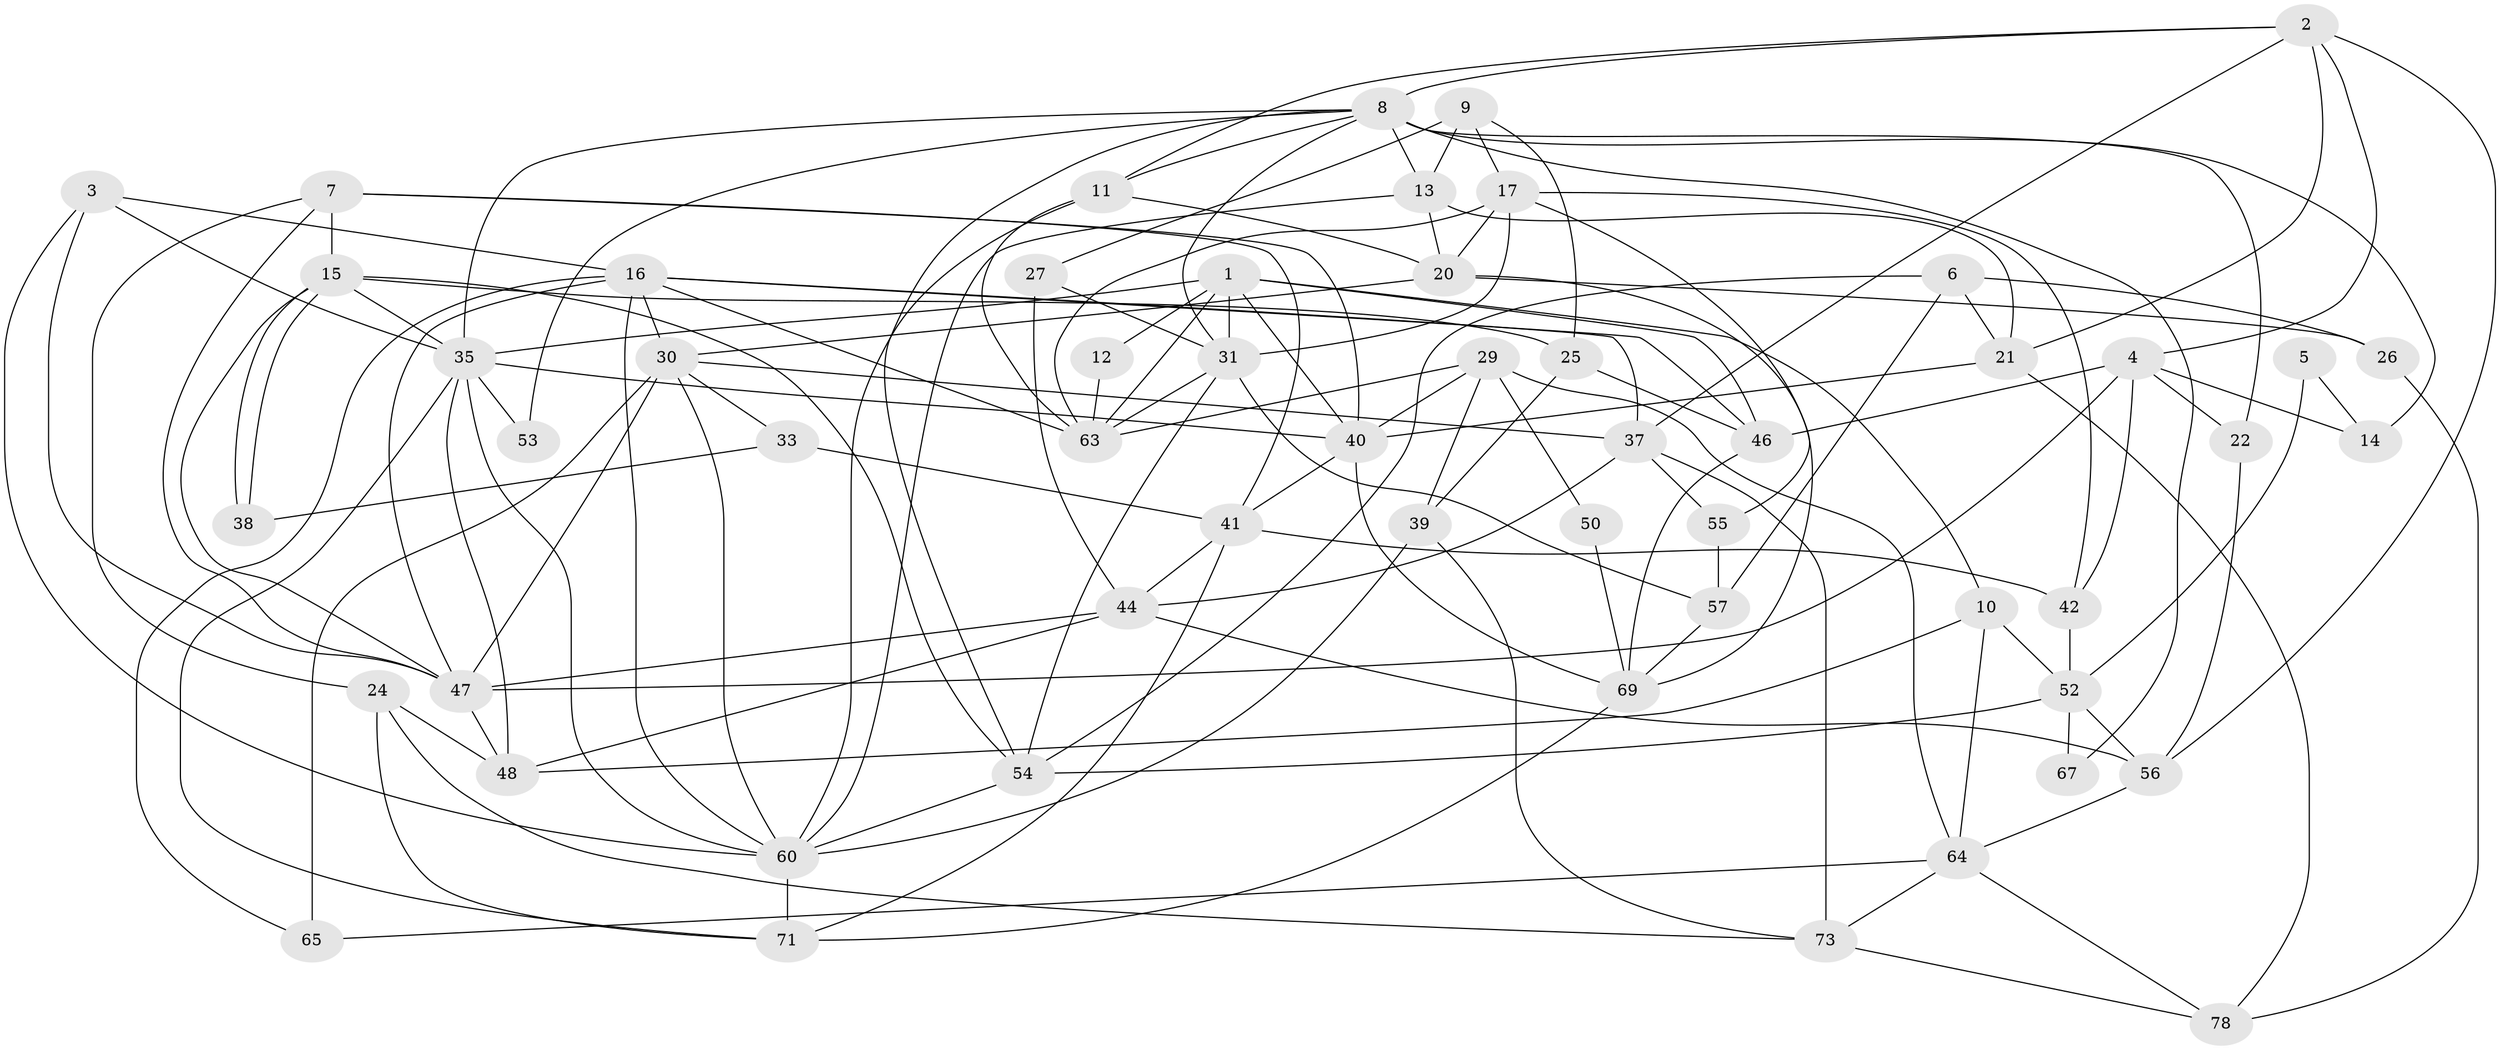// original degree distribution, {7: 0.046511627906976744, 4: 0.26744186046511625, 6: 0.12790697674418605, 2: 0.12790697674418605, 5: 0.11627906976744186, 3: 0.3023255813953488, 8: 0.011627906976744186}
// Generated by graph-tools (version 1.1) at 2025/11/02/27/25 16:11:22]
// undirected, 55 vertices, 138 edges
graph export_dot {
graph [start="1"]
  node [color=gray90,style=filled];
  1;
  2 [super="+19"];
  3;
  4;
  5;
  6;
  7 [super="+62"];
  8 [super="+32"];
  9;
  10 [super="+23"];
  11 [super="+28"];
  12;
  13 [super="+34"];
  14;
  15 [super="+45"];
  16 [super="+49"];
  17 [super="+18"];
  20 [super="+59"];
  21 [super="+43"];
  22;
  24 [super="+70"];
  25;
  26;
  27;
  29 [super="+36"];
  30 [super="+58"];
  31 [super="+84"];
  33;
  35 [super="+77"];
  37 [super="+85"];
  38;
  39;
  40 [super="+68"];
  41 [super="+74"];
  42;
  44 [super="+61"];
  46 [super="+51"];
  47 [super="+76"];
  48 [super="+80"];
  50;
  52 [super="+75"];
  53;
  54 [super="+82"];
  55;
  56 [super="+86"];
  57 [super="+72"];
  60 [super="+66"];
  63 [super="+81"];
  64 [super="+83"];
  65;
  67;
  69 [super="+79"];
  71;
  73;
  78;
  1 -- 46;
  1 -- 12;
  1 -- 40;
  1 -- 63;
  1 -- 31;
  1 -- 10;
  1 -- 35;
  2 -- 4;
  2 -- 37;
  2 -- 8;
  2 -- 56;
  2 -- 11;
  2 -- 21;
  3 -- 47;
  3 -- 60;
  3 -- 16;
  3 -- 35;
  4 -- 42;
  4 -- 14;
  4 -- 22;
  4 -- 46;
  4 -- 47;
  5 -- 14;
  5 -- 52;
  6 -- 54;
  6 -- 26;
  6 -- 57 [weight=2];
  6 -- 21;
  7 -- 24;
  7 -- 47;
  7 -- 40;
  7 -- 15;
  7 -- 41;
  8 -- 31;
  8 -- 67;
  8 -- 53;
  8 -- 22;
  8 -- 11;
  8 -- 14;
  8 -- 13;
  8 -- 54;
  8 -- 35;
  9 -- 25;
  9 -- 27;
  9 -- 13;
  9 -- 17;
  10 -- 52;
  10 -- 64;
  10 -- 48;
  11 -- 63;
  11 -- 60;
  11 -- 20;
  12 -- 63;
  13 -- 60;
  13 -- 21;
  13 -- 20;
  15 -- 38;
  15 -- 38;
  15 -- 47;
  15 -- 54;
  15 -- 25;
  15 -- 35;
  16 -- 60;
  16 -- 30;
  16 -- 65;
  16 -- 46;
  16 -- 47;
  16 -- 63;
  16 -- 37;
  17 -- 63;
  17 -- 20;
  17 -- 55;
  17 -- 42;
  17 -- 31;
  20 -- 69;
  20 -- 26;
  20 -- 30;
  21 -- 40;
  21 -- 78;
  22 -- 56;
  24 -- 73;
  24 -- 48;
  24 -- 71;
  25 -- 39;
  25 -- 46;
  26 -- 78;
  27 -- 31;
  27 -- 44;
  29 -- 64;
  29 -- 40;
  29 -- 63;
  29 -- 50;
  29 -- 39;
  30 -- 37;
  30 -- 65;
  30 -- 33;
  30 -- 60;
  30 -- 47;
  31 -- 57;
  31 -- 63;
  31 -- 54;
  33 -- 41;
  33 -- 38;
  35 -- 60;
  35 -- 48;
  35 -- 71;
  35 -- 40;
  35 -- 53;
  37 -- 55;
  37 -- 73;
  37 -- 44;
  39 -- 60;
  39 -- 73;
  40 -- 41;
  40 -- 69;
  41 -- 71;
  41 -- 42;
  41 -- 44;
  42 -- 52;
  44 -- 48;
  44 -- 56;
  44 -- 47;
  46 -- 69;
  47 -- 48;
  50 -- 69;
  52 -- 67;
  52 -- 54;
  52 -- 56 [weight=2];
  54 -- 60;
  55 -- 57;
  56 -- 64;
  57 -- 69;
  60 -- 71;
  64 -- 73;
  64 -- 65;
  64 -- 78;
  69 -- 71;
  73 -- 78;
}
